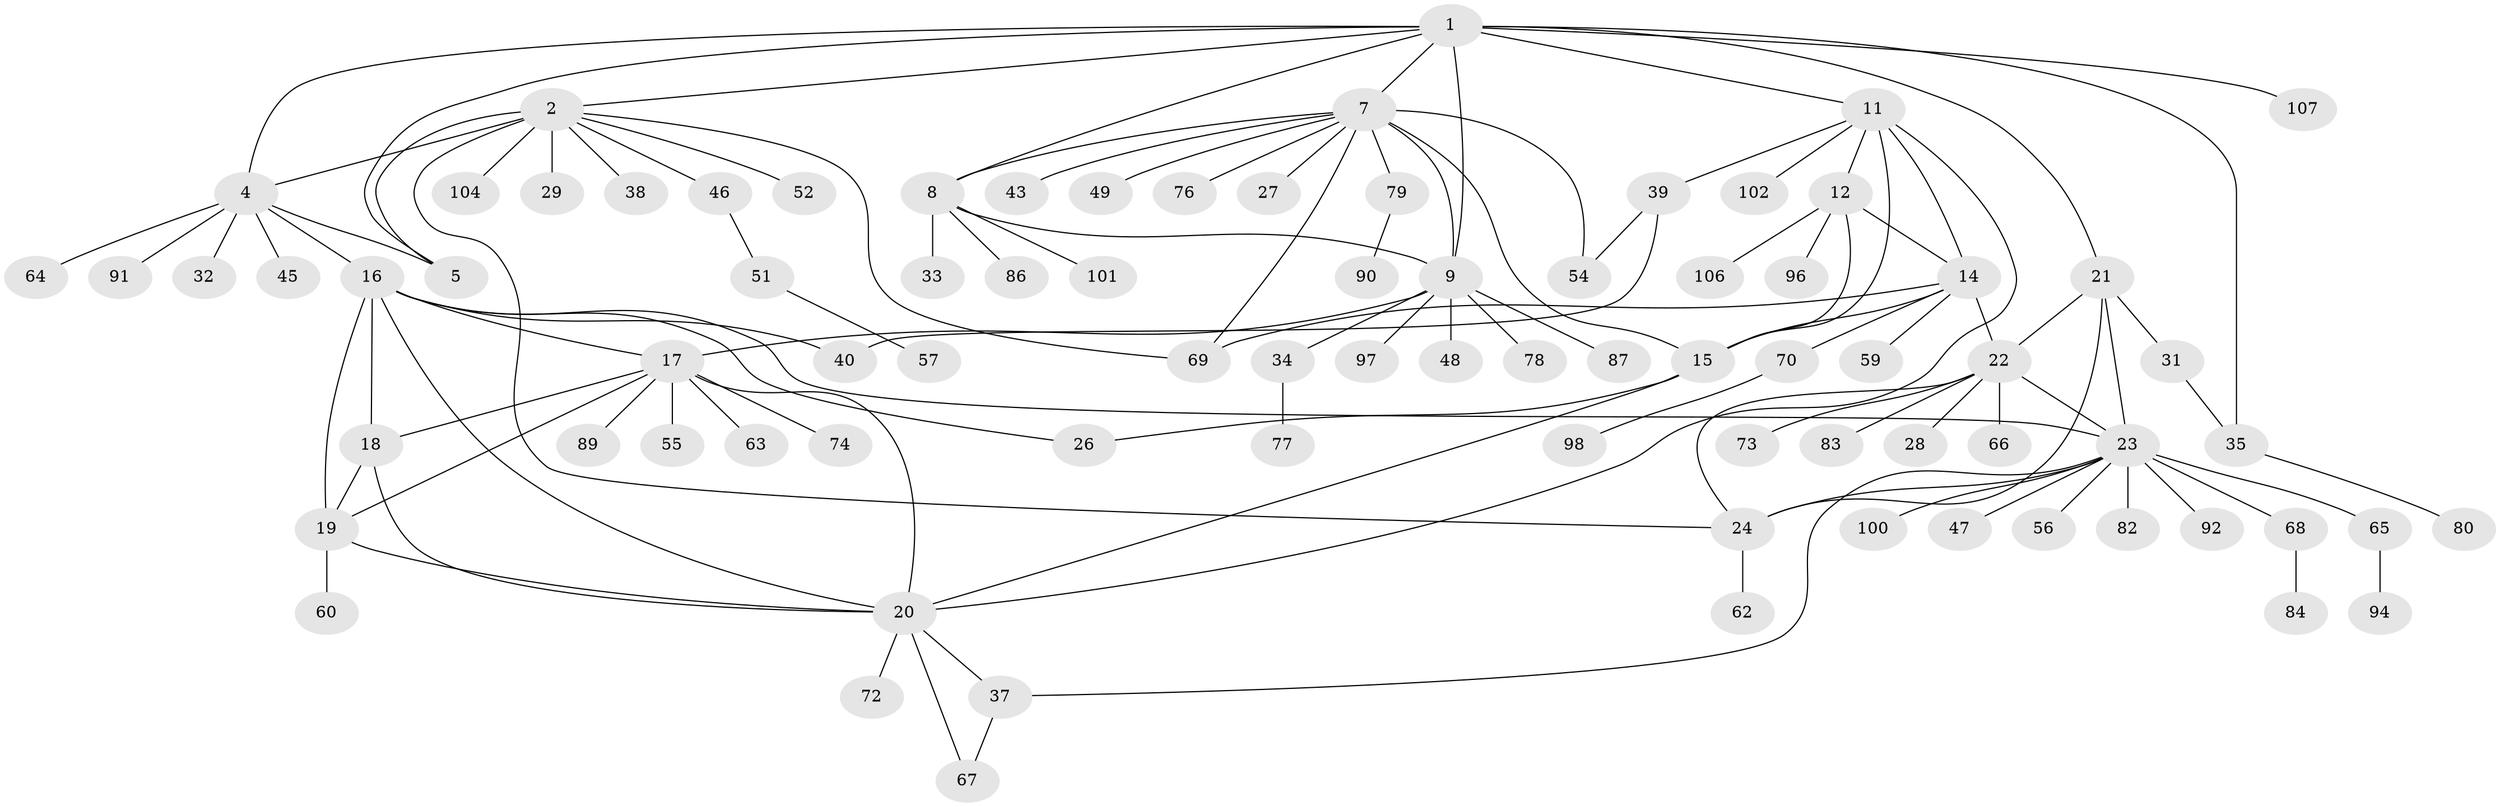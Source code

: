 // Generated by graph-tools (version 1.1) at 2025/24/03/03/25 07:24:14]
// undirected, 83 vertices, 115 edges
graph export_dot {
graph [start="1"]
  node [color=gray90,style=filled];
  1 [super="+6"];
  2 [super="+3"];
  4 [super="+105"];
  5;
  7 [super="+58"];
  8 [super="+99"];
  9 [super="+10"];
  11 [super="+13"];
  12;
  14 [super="+50"];
  15 [super="+71"];
  16;
  17 [super="+44"];
  18;
  19;
  20 [super="+30"];
  21 [super="+36"];
  22 [super="+41"];
  23 [super="+25"];
  24;
  26 [super="+81"];
  27;
  28;
  29;
  31 [super="+61"];
  32 [super="+53"];
  33;
  34 [super="+103"];
  35 [super="+42"];
  37;
  38;
  39 [super="+75"];
  40;
  43;
  45;
  46;
  47;
  48;
  49;
  51;
  52;
  54 [super="+93"];
  55;
  56;
  57;
  59;
  60;
  62;
  63;
  64;
  65;
  66;
  67;
  68;
  69 [super="+88"];
  70 [super="+85"];
  72;
  73;
  74;
  76;
  77;
  78;
  79;
  80;
  82;
  83 [super="+95"];
  84;
  86;
  87;
  89;
  90;
  91;
  92;
  94;
  96;
  97;
  98;
  100;
  101;
  102;
  104;
  106;
  107;
  1 -- 2 [weight=2];
  1 -- 4;
  1 -- 5;
  1 -- 107;
  1 -- 11;
  1 -- 35;
  1 -- 21;
  1 -- 7;
  1 -- 8;
  1 -- 9 [weight=2];
  2 -- 4 [weight=2];
  2 -- 5 [weight=2];
  2 -- 29;
  2 -- 38;
  2 -- 52;
  2 -- 104;
  2 -- 69;
  2 -- 24;
  2 -- 46;
  4 -- 5;
  4 -- 16;
  4 -- 32;
  4 -- 45;
  4 -- 64;
  4 -- 91;
  7 -- 8;
  7 -- 9 [weight=2];
  7 -- 15;
  7 -- 27;
  7 -- 43;
  7 -- 49;
  7 -- 69;
  7 -- 76;
  7 -- 79;
  7 -- 54;
  8 -- 9 [weight=2];
  8 -- 33;
  8 -- 86;
  8 -- 101;
  9 -- 87;
  9 -- 97;
  9 -- 34;
  9 -- 78;
  9 -- 48;
  9 -- 17;
  11 -- 12 [weight=2];
  11 -- 14 [weight=2];
  11 -- 15 [weight=2];
  11 -- 39;
  11 -- 102;
  11 -- 20;
  12 -- 14;
  12 -- 15;
  12 -- 96;
  12 -- 106;
  14 -- 15;
  14 -- 22;
  14 -- 59;
  14 -- 70;
  14 -- 69;
  15 -- 20;
  15 -- 26;
  16 -- 17;
  16 -- 18;
  16 -- 19;
  16 -- 20;
  16 -- 40;
  16 -- 23;
  16 -- 26;
  17 -- 18;
  17 -- 19;
  17 -- 20 [weight=2];
  17 -- 55;
  17 -- 63;
  17 -- 89;
  17 -- 74;
  18 -- 19;
  18 -- 20;
  19 -- 20;
  19 -- 60;
  20 -- 72;
  20 -- 67;
  20 -- 37;
  21 -- 22;
  21 -- 23 [weight=2];
  21 -- 24;
  21 -- 31;
  22 -- 23 [weight=2];
  22 -- 24;
  22 -- 28;
  22 -- 66;
  22 -- 73;
  22 -- 83;
  23 -- 24 [weight=2];
  23 -- 47;
  23 -- 65;
  23 -- 68;
  23 -- 82;
  23 -- 92;
  23 -- 100;
  23 -- 37;
  23 -- 56;
  24 -- 62;
  31 -- 35;
  34 -- 77;
  35 -- 80;
  37 -- 67;
  39 -- 40;
  39 -- 54;
  46 -- 51;
  51 -- 57;
  65 -- 94;
  68 -- 84;
  70 -- 98;
  79 -- 90;
}
